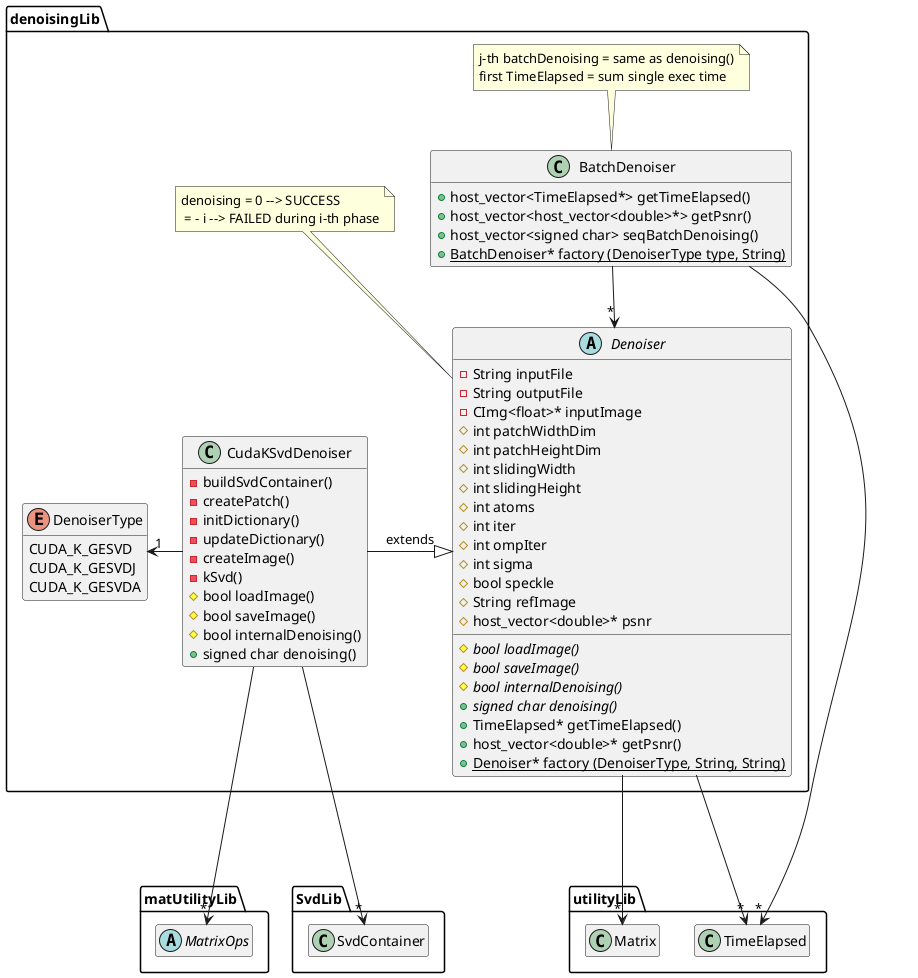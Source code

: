 @startuml DenoisingDiagram

package denoisingLib{

    enum DenoiserType{
            CUDA_K_GESVD
            CUDA_K_GESVDJ
            CUDA_K_GESVDA
    }

    abstract class Denoiser{
        - String inputFile
        - String outputFile
        - CImg<float>* inputImage
        # int patchWidthDim
        # int patchHeightDim
        # int slidingWidth
        # int slidingHeight
        # int atoms
        # int iter
        # int ompIter
        # int sigma
        # bool speckle
        # String refImage
        # host_vector<double>* psnr

        {abstract} # bool loadImage()
        {abstract} # bool saveImage()
        {abstract} # bool internalDenoising()
        {abstract} + signed char denoising()
        + TimeElapsed* getTimeElapsed()
        + host_vector<double>* getPsnr()
        {static} + Denoiser* factory (DenoiserType, String, String)
    }

    note top: denoising = 0 --> SUCCESS\n = - i --> FAILED during i-th phase 

    class CudaKSvdDenoiser{

        - buildSvdContainer()
        - createPatch()
        - initDictionary()
        - updateDictionary()
        - createImage()
        - kSvd()
        
        - int blocks
        - device_vector<int>* relevantDataIndices
        - device_vector<int>* relevantDataIndicesCounter
        # bool loadImage()
        # bool saveImage()
        # bool internalDenoising()
        + signed char denoising()
    }

    class BatchDenoiser{
        + host_vector<TimeElapsed*> getTimeElapsed() 
        + host_vector<host_vector<double>*> getPsnr()
        + host_vector<signed char> seqBatchDenoising()
        {static} + BatchDenoiser* factory (DenoiserType type, String)
    }

    note top: j-th batchDenoising = same as denoising()\nfirst TimeElapsed = sum single exec time 


    CudaKSvdDenoiser -|> Denoiser : extends
    DenoiserType "1"<- CudaKSvdDenoiser
    BatchDenoiser --> "*" Denoiser
    hide CudaKSvdDenoiser fields
    hide BatchDenoiser fields
    hide DenoiserType methods
}

package utilityLib{
    class Matrix
    class TimeElapsed
    

    hide Matrix fields
    hide Matrix methods

    hide TimeElapsed fields
    hide TimeElapsed methods

}

package matUtilityLib{
    abstract class MatrixOps
    hide MatrixOps fields
    hide MatrixOps methods
}

package SvdLib{
    class SvdContainer

    hide SvdContainer fields
    hide SvdContainer methods
}

BatchDenoiser ---> "*" TimeElapsed
Denoiser ---> "*" TimeElapsed
Denoiser ---> "*" Matrix
CudaKSvdDenoiser ---> "*" MatrixOps
CudaKSvdDenoiser ---> "*" SvdContainer

@enduml